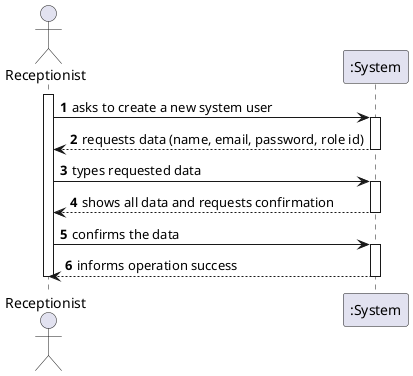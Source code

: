 @startuml
autonumber
actor "Receptionist" as RE

activate RE
RE -> ":System" : asks to create a new system user
activate ":System"
":System" --> RE : requests data (name, email, password, role id)
deactivate ":System"

RE -> ":System" : types requested data
activate ":System"
":System" --> RE : shows all data and requests confirmation
deactivate ":System"

RE -> ":System" : confirms the data
activate ":System"
":System" --> RE : informs operation success
deactivate ":System"

deactivate RE

@enduml